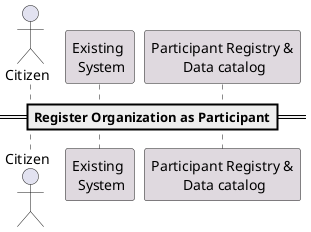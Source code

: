 @startuml
'https://plantuml.com/sequence-diagram
actor user as "Citizen" order 1
participant lbDept as "Existing \n System" order 1 #DFd9Df

participant ParticipantRegistry as "Participant Registry &\n Data catalog" order 3 #DFd9Df

==Register Organization as Participant==

@enduml